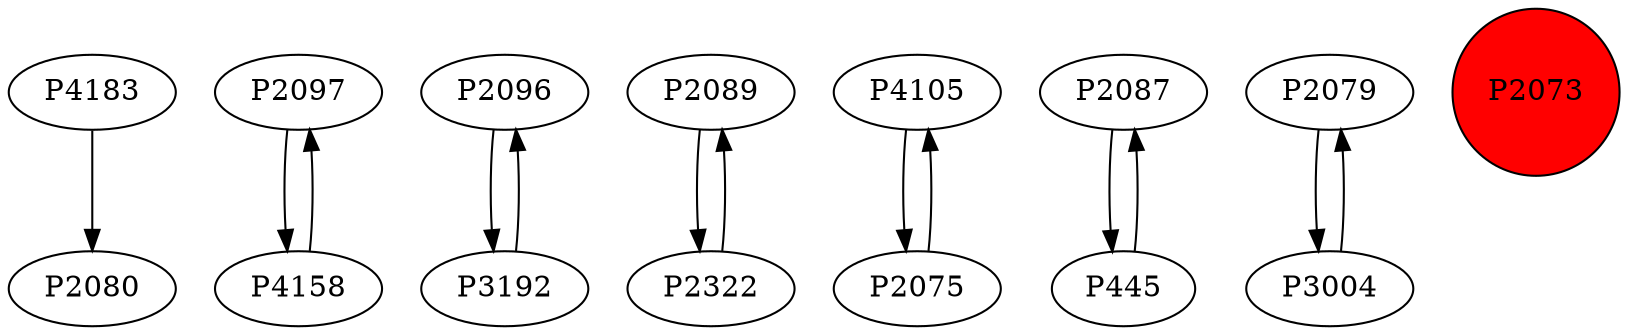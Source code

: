 digraph {
	P4183 -> P2080
	P2097 -> P4158
	P2096 -> P3192
	P2089 -> P2322
	P4105 -> P2075
	P3192 -> P2096
	P2075 -> P4105
	P2322 -> P2089
	P2087 -> P445
	P2079 -> P3004
	P3004 -> P2079
	P4158 -> P2097
	P445 -> P2087
	P2073 [shape=circle]
	P2073 [style=filled]
	P2073 [fillcolor=red]
}